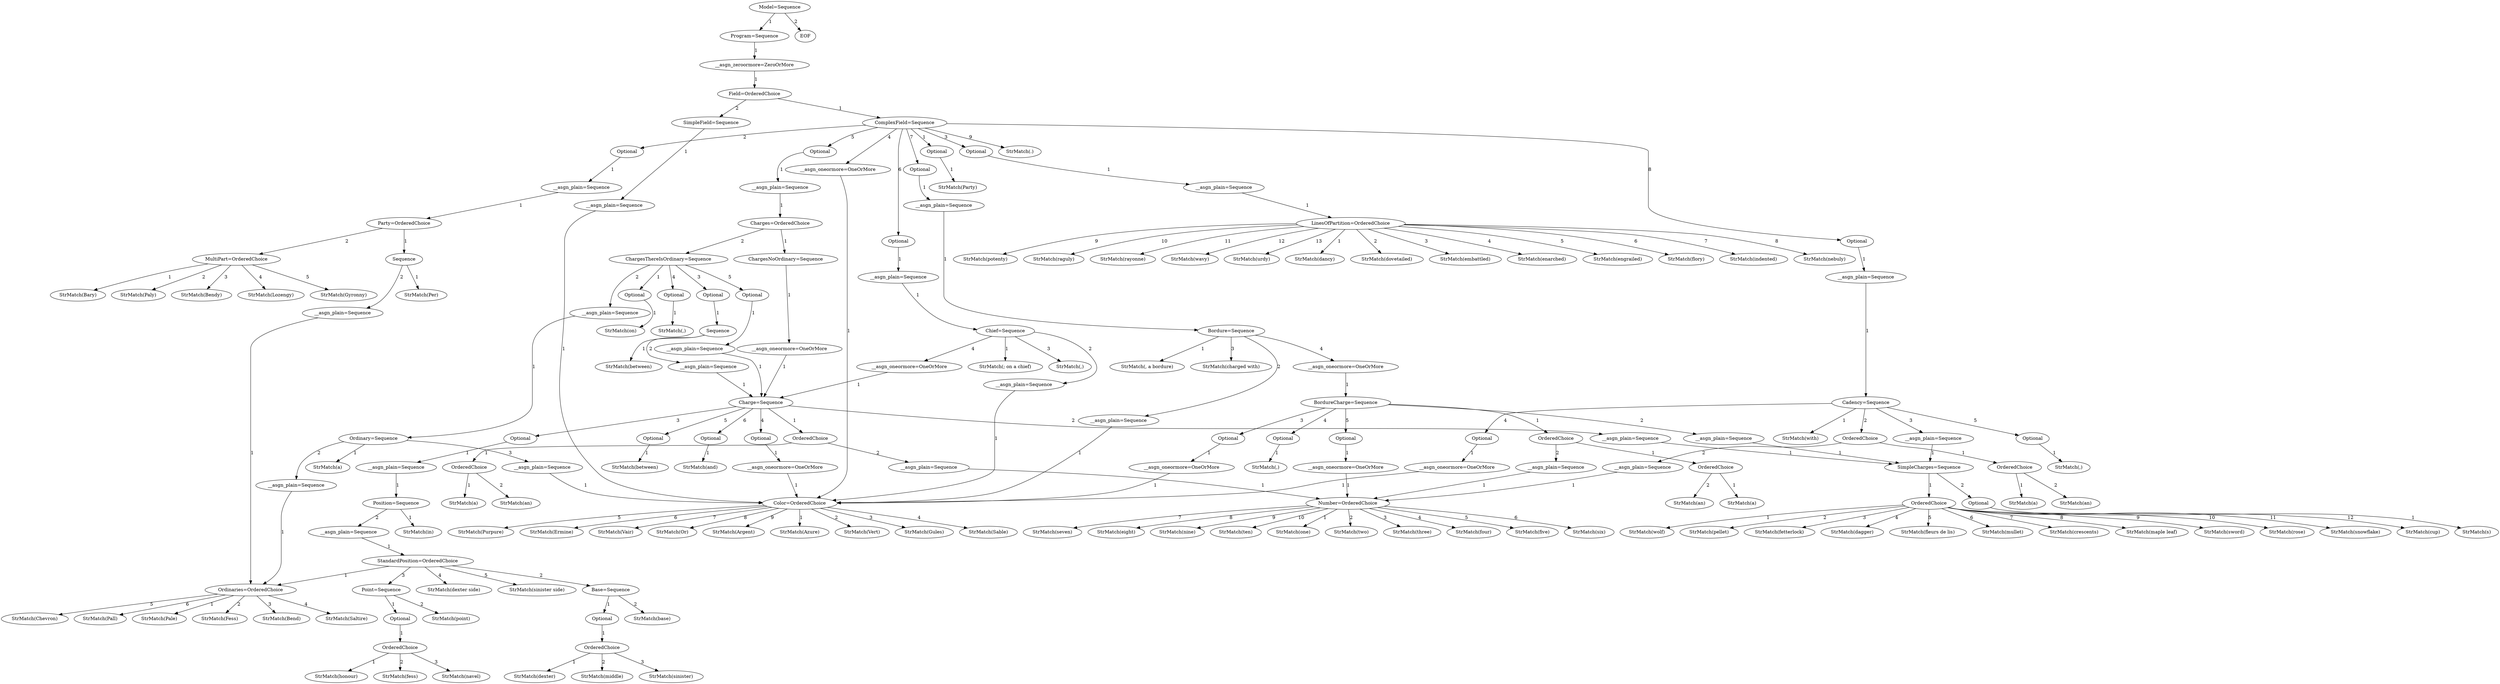 digraph arpeggio_graph {
3149070163184 [label="Model=Sequence"];
3149070163184->3149069991600 [label="1"]

3149069991600 [label="Program=Sequence"];
3149069991600->3149069991840 [label="1"]

3149069991840 [label="__asgn_zeroormore=ZeroOrMore"];
3149069991840->3149070073968 [label="1"]

3149070073968 [label="Field=OrderedChoice"];
3149070073968->3149070075984 [label="1"]

3149070075984 [label="ComplexField=Sequence"];
3149070075984->3149070076080 [label="1"]

3149070076080 [label="Optional"];
3149070076080->3149070076368 [label="1"]

3149070076368 [label="StrMatch(Party)"];
3149070075984->3149070076032 [label="2"]

3149070076032 [label="Optional"];
3149070076032->3149070076416 [label="1"]

3149070076416 [label="__asgn_plain=Sequence"];
3149070076416->3149070078624 [label="1"]

3149070078624 [label="Party=OrderedChoice"];
3149070078624->3149070079536 [label="1"]

3149070079536 [label="Sequence"];
3149070079536->3149070079920 [label="1"]

3149070079920 [label="StrMatch(Per)"];
3149070079536->3149070079872 [label="2"]

3149070079872 [label="__asgn_plain=Sequence"];
3149070079872->3149070080928 [label="1"]

3149070080928 [label="Ordinaries=OrderedChoice"];
3149070080928->3149070081360 [label="1"]

3149070081360 [label="StrMatch(Pale)"];
3149070080928->3149070081408 [label="2"]

3149070081408 [label="StrMatch(Fess)"];
3149070080928->3149070081456 [label="3"]

3149070081456 [label="StrMatch(Bend)"];
3149070080928->3149070081504 [label="4"]

3149070081504 [label="StrMatch(Saltire)"];
3149070080928->3149070081552 [label="5"]

3149070081552 [label="StrMatch(Chevron)"];
3149070080928->3149070081600 [label="6"]

3149070081600 [label="StrMatch(Pall)"];
3149070078624->3149070079728 [label="2"]

3149070079728 [label="MultiPart=OrderedChoice"];
3149070079728->3149070080496 [label="1"]

3149070080496 [label="StrMatch(Bary)"];
3149070079728->3149070080544 [label="2"]

3149070080544 [label="StrMatch(Paly)"];
3149070079728->3149070080592 [label="3"]

3149070080592 [label="StrMatch(Bendy)"];
3149070079728->3149070080640 [label="4"]

3149070080640 [label="StrMatch(Lozengy)"];
3149070079728->3149070080688 [label="5"]

3149070080688 [label="StrMatch(Gyronny)"];
3149070075984->3149070076128 [label="3"]

3149070076128 [label="Optional"];
3149070076128->3149070076752 [label="1"]

3149070076752 [label="__asgn_plain=Sequence"];
3149070076752->3149070086880 [label="1"]

3149070086880 [label="LinesOfPartition=OrderedChoice"];
3149070086880->3149070083088 [label="1"]

3149070083088 [label="StrMatch(dancy)"];
3149070086880->3149070083136 [label="2"]

3149070083136 [label="StrMatch(dovetailed)"];
3149070086880->3149070081936 [label="3"]

3149070081936 [label="StrMatch(embattled)"];
3149070086880->3149070081984 [label="4"]

3149070081984 [label="StrMatch(enarched)"];
3149070086880->3149070081120 [label="5"]

3149070081120 [label="StrMatch(engrailed)"];
3149070086880->3149070081024 [label="6"]

3149070081024 [label="StrMatch(flory)"];
3149070086880->3149070084048 [label="7"]

3149070084048 [label="StrMatch(indented)"];
3149070086880->3149070084672 [label="8"]

3149070084672 [label="StrMatch(nebuly)"];
3149070086880->3149070085008 [label="9"]

3149070085008 [label="StrMatch(potenty)"];
3149070086880->3149070085056 [label="10"]

3149070085056 [label="StrMatch(raguly)"];
3149070086880->3149070082032 [label="11"]

3149070082032 [label="StrMatch(rayonne)"];
3149070086880->3149070082080 [label="12"]

3149070082080 [label="StrMatch(wavy)"];
3149070086880->3149070083232 [label="13"]

3149070083232 [label="StrMatch(urdy)"];
3149070075984->3149070077088 [label="4"]

3149070077088 [label="__asgn_oneormore=OneOrMore"];
3149070077088->3149070161648 [label="1"]

3149070161648 [label="Color=OrderedChoice"];
3149070161648->3149070162128 [label="1"]

3149070162128 [label="StrMatch(Azure)"];
3149070161648->3149070162176 [label="2"]

3149070162176 [label="StrMatch(Vert)"];
3149070161648->3149070162224 [label="3"]

3149070162224 [label="StrMatch(Gules)"];
3149070161648->3149070162272 [label="4"]

3149070162272 [label="StrMatch(Sable)"];
3149070161648->3149070162320 [label="5"]

3149070162320 [label="StrMatch(Purpure)"];
3149070161648->3149070162368 [label="6"]

3149070162368 [label="StrMatch(Ermine)"];
3149070161648->3149070162416 [label="7"]

3149070162416 [label="StrMatch(Vair)"];
3149070161648->3149070162464 [label="8"]

3149070162464 [label="StrMatch(Or)"];
3149070161648->3149070162512 [label="9"]

3149070162512 [label="StrMatch(Argent)"];
3149070075984->3149070076176 [label="5"]

3149070076176 [label="Optional"];
3149070076176->3149070077280 [label="1"]

3149070077280 [label="__asgn_plain=Sequence"];
3149070077280->3149070082704 [label="1"]

3149070082704 [label="Charges=OrderedChoice"];
3149070082704->3149070083040 [label="1"]

3149070083040 [label="ChargesNoOrdinary=Sequence"];
3149070083040->3149070081216 [label="1"]

3149070081216 [label="__asgn_oneormore=OneOrMore"];
3149070081216->3149070085680 [label="1"]

3149070085680 [label="Charge=Sequence"];
3149070085680->3149070085248 [label="1"]

3149070085248 [label="OrderedChoice"];
3149070085248->3149070085728 [label="1"]

3149070085728 [label="OrderedChoice"];
3149070085728->3149070086208 [label="1"]

3149070086208 [label="StrMatch(a)"];
3149070085728->3149070086256 [label="2"]

3149070086256 [label="StrMatch(an)"];
3149070085248->3149070086304 [label="2"]

3149070086304 [label="__asgn_plain=Sequence"];
3149070086304->3149070161504 [label="1"]

3149070161504 [label="Number=OrderedChoice"];
3149070161504->3149070162656 [label="1"]

3149070162656 [label="StrMatch(one)"];
3149070161504->3149070162704 [label="2"]

3149070162704 [label="StrMatch(two)"];
3149070161504->3149070162752 [label="3"]

3149070162752 [label="StrMatch(three)"];
3149070161504->3149070162800 [label="4"]

3149070162800 [label="StrMatch(four)"];
3149070161504->3149070162848 [label="5"]

3149070162848 [label="StrMatch(five)"];
3149070161504->3149070162896 [label="6"]

3149070162896 [label="StrMatch(six)"];
3149070161504->3149070162944 [label="7"]

3149070162944 [label="StrMatch(seven)"];
3149070161504->3149070162992 [label="8"]

3149070162992 [label="StrMatch(eight)"];
3149070161504->3149070163040 [label="9"]

3149070163040 [label="StrMatch(nine)"];
3149070161504->3149070163088 [label="10"]

3149070163088 [label="StrMatch(ten)"];
3149070085680->3149070085200 [label="2"]

3149070085200 [label="__asgn_plain=Sequence"];
3149070085200->3149070080976 [label="1"]

3149070080976 [label="SimpleCharges=Sequence"];
3149070080976->3149070080112 [label="1"]

3149070080112 [label="OrderedChoice"];
3149070080112->3149070075600 [label="1"]

3149070075600 [label="StrMatch(wolf)"];
3149070080112->3149070075936 [label="2"]

3149070075936 [label="StrMatch(pellet)"];
3149070080112->3149070077568 [label="3"]

3149070077568 [label="StrMatch(fetterlock)"];
3149070080112->3149070076896 [label="4"]

3149070076896 [label="StrMatch(dagger)"];
3149070080112->3149070074496 [label="5"]

3149070074496 [label="StrMatch(fleurs de lis)"];
3149070080112->3149070074544 [label="6"]

3149070074544 [label="StrMatch(mullet)"];
3149070080112->3149070074832 [label="7"]

3149070074832 [label="StrMatch(crescents)"];
3149070080112->3149070075072 [label="8"]

3149070075072 [label="StrMatch(maple leaf)"];
3149070080112->3149070075120 [label="9"]

3149070075120 [label="StrMatch(sword)"];
3149070080112->3149070075168 [label="10"]

3149070075168 [label="StrMatch(rose)"];
3149070080112->3149070074304 [label="11"]

3149070074304 [label="StrMatch(snowflake)"];
3149070080112->3149070074352 [label="12"]

3149070074352 [label="StrMatch(cup)"];
3149070080976->3149070081072 [label="2"]

3149070081072 [label="Optional"];
3149070081072->3149070080256 [label="1"]

3149070080256 [label="StrMatch(s)"];
3149070085680->3149070075264 [label="3"]

3149070075264 [label="Optional"];
3149070075264->3149070085440 [label="1"]

3149070085440 [label="__asgn_plain=Sequence"];
3149070085440->3149070159440 [label="1"]

3149070159440 [label="Position=Sequence"];
3149070159440->3149070159824 [label="1"]

3149070159824 [label="StrMatch(in)"];
3149070159440->3149070159776 [label="2"]

3149070159776 [label="__asgn_plain=Sequence"];
3149070159776->3149070089280 [label="1"]

3149070089280 [label="StandardPosition=OrderedChoice"];
3149070089280->3149070080928 [label="1"]

3149070089280->3149070083280 [label="2"]

3149070083280 [label="Base=Sequence"];
3149070083280->3149070083808 [label="1"]

3149070083808 [label="Optional"];
3149070083808->3149070160304 [label="1"]

3149070160304 [label="OrderedChoice"];
3149070160304->3149070158384 [label="1"]

3149070158384 [label="StrMatch(dexter)"];
3149070160304->3149070158480 [label="2"]

3149070158480 [label="StrMatch(middle)"];
3149070160304->3149070158768 [label="3"]

3149070158768 [label="StrMatch(sinister)"];
3149070083280->3149070160400 [label="2"]

3149070160400 [label="StrMatch(base)"];
3149070089280->3149070160592 [label="3"]

3149070160592 [label="Point=Sequence"];
3149070160592->3149070160976 [label="1"]

3149070160976 [label="Optional"];
3149070160976->3149070156896 [label="1"]

3149070156896 [label="OrderedChoice"];
3149070156896->3149070161264 [label="1"]

3149070161264 [label="StrMatch(honour)"];
3149070156896->3149070161312 [label="2"]

3149070161312 [label="StrMatch(fess)"];
3149070156896->3149070161360 [label="3"]

3149070161360 [label="StrMatch(navel)"];
3149070160592->3149070157472 [label="2"]

3149070157472 [label="StrMatch(point)"];
3149070089280->3149070088560 [label="4"]

3149070088560 [label="StrMatch(dexter side)"];
3149070089280->3149070088512 [label="5"]

3149070088512 [label="StrMatch(sinister side)"];
3149070085680->3149070079152 [label="4"]

3149070079152 [label="Optional"];
3149070079152->3149070085920 [label="1"]

3149070085920 [label="__asgn_oneormore=OneOrMore"];
3149070085920->3149070161648 [label="1"]

3149070085680->3149070075312 [label="5"]

3149070075312 [label="Optional"];
3149070075312->3149070086688 [label="1"]

3149070086688 [label="StrMatch(between)"];
3149070085680->3149070074400 [label="6"]

3149070074400 [label="Optional"];
3149070074400->3149070086832 [label="1"]

3149070086832 [label="StrMatch(and)"];
3149070082704->3149070083856 [label="2"]

3149070083856 [label="ChargesThereIsOrdinary=Sequence"];
3149070083856->3149070083952 [label="1"]

3149070083952 [label="Optional"];
3149070083952->3149070084240 [label="1"]

3149070084240 [label="StrMatch(on)"];
3149070083856->3149070084288 [label="2"]

3149070084288 [label="__asgn_plain=Sequence"];
3149070084288->3149070081888 [label="1"]

3149070081888 [label="Ordinary=Sequence"];
3149070081888->3149070082272 [label="1"]

3149070082272 [label="StrMatch(a)"];
3149070081888->3149070082224 [label="2"]

3149070082224 [label="__asgn_plain=Sequence"];
3149070082224->3149070080928 [label="1"]

3149070081888->3149070082464 [label="3"]

3149070082464 [label="__asgn_plain=Sequence"];
3149070082464->3149070161648 [label="1"]

3149070083856->3149069990496 [label="3"]

3149069990496 [label="Optional"];
3149069990496->3149069991648 [label="1"]

3149069991648 [label="Sequence"];
3149069991648->3149070085104 [label="1"]

3149070085104 [label="StrMatch(between)"];
3149069991648->3149069991504 [label="2"]

3149069991504 [label="__asgn_plain=Sequence"];
3149069991504->3149070085680 [label="1"]

3149070083856->3149069990832 [label="4"]

3149069990832 [label="Optional"];
3149069990832->3149070084144 [label="1"]

3149070084144 [label="StrMatch(,)"];
3149070083856->3149069991696 [label="5"]

3149069991696 [label="Optional"];
3149069991696->3149070084432 [label="1"]

3149070084432 [label="__asgn_plain=Sequence"];
3149070084432->3149070085680 [label="1"]

3149070075984->3149070076224 [label="6"]

3149070076224 [label="Optional"];
3149070076224->3149070077760 [label="1"]

3149070077760 [label="__asgn_plain=Sequence"];
3149070077760->3149070087168 [label="1"]

3149070087168 [label="Chief=Sequence"];
3149070087168->3149070087552 [label="1"]

3149070087552 [label="StrMatch(; on a chief)"];
3149070087168->3149070087504 [label="2"]

3149070087504 [label="__asgn_plain=Sequence"];
3149070087504->3149070161648 [label="1"]

3149070087168->3149070087888 [label="3"]

3149070087888 [label="StrMatch(,)"];
3149070087168->3149070087744 [label="4"]

3149070087744 [label="__asgn_oneormore=OneOrMore"];
3149070087744->3149070085680 [label="1"]

3149070075984->3149070076272 [label="7"]

3149070076272 [label="Optional"];
3149070076272->3149070078096 [label="1"]

3149070078096 [label="__asgn_plain=Sequence"];
3149070078096->3149070088416 [label="1"]

3149070088416 [label="Bordure=Sequence"];
3149070088416->3149070088800 [label="1"]

3149070088800 [label="StrMatch(, a bordure)"];
3149070088416->3149070088752 [label="2"]

3149070088752 [label="__asgn_plain=Sequence"];
3149070088752->3149070161648 [label="1"]

3149070088416->3149070089136 [label="3"]

3149070089136 [label="StrMatch(charged with)"];
3149070088416->3149070088992 [label="4"]

3149070088992 [label="__asgn_oneormore=OneOrMore"];
3149070088992->3149070089904 [label="1"]

3149070089904 [label="BordureCharge=Sequence"];
3149070089904->3149070090048 [label="1"]

3149070090048 [label="OrderedChoice"];
3149070090048->3149070156128 [label="1"]

3149070156128 [label="OrderedChoice"];
3149070156128->3149070156608 [label="1"]

3149070156608 [label="StrMatch(a)"];
3149070156128->3149070156656 [label="2"]

3149070156656 [label="StrMatch(an)"];
3149070090048->3149070156704 [label="2"]

3149070156704 [label="__asgn_plain=Sequence"];
3149070156704->3149070161504 [label="1"]

3149070089904->3149070090000 [label="2"]

3149070090000 [label="__asgn_plain=Sequence"];
3149070090000->3149070080976 [label="1"]

3149070089904->3149070089760 [label="3"]

3149070089760 [label="Optional"];
3149070089760->3149070155840 [label="1"]

3149070155840 [label="__asgn_oneormore=OneOrMore"];
3149070155840->3149070161648 [label="1"]

3149070089904->3149070089712 [label="4"]

3149070089712 [label="Optional"];
3149070089712->3149070156368 [label="1"]

3149070156368 [label="StrMatch(,)"];
3149070089904->3149070089808 [label="5"]

3149070089808 [label="Optional"];
3149070089808->3149070156464 [label="1"]

3149070156464 [label="__asgn_oneormore=OneOrMore"];
3149070156464->3149070161504 [label="1"]

3149070075984->3149070076560 [label="8"]

3149070076560 [label="Optional"];
3149070076560->3149070078432 [label="1"]

3149070078432 [label="__asgn_plain=Sequence"];
3149070078432->3149070157712 [label="1"]

3149070157712 [label="Cadency=Sequence"];
3149070157712->3149070157904 [label="1"]

3149070157904 [label="StrMatch(with)"];
3149070157712->3149070157952 [label="2"]

3149070157952 [label="OrderedChoice"];
3149070157952->3149070158432 [label="1"]

3149070158432 [label="OrderedChoice"];
3149070158432->3149070158912 [label="1"]

3149070158912 [label="StrMatch(a)"];
3149070158432->3149070158960 [label="2"]

3149070158960 [label="StrMatch(an)"];
3149070157952->3149070159008 [label="2"]

3149070159008 [label="__asgn_plain=Sequence"];
3149070159008->3149070161504 [label="1"]

3149070157712->3149070157856 [label="3"]

3149070157856 [label="__asgn_plain=Sequence"];
3149070157856->3149070080976 [label="1"]

3149070157712->3149070157616 [label="4"]

3149070157616 [label="Optional"];
3149070157616->3149070158144 [label="1"]

3149070158144 [label="__asgn_oneormore=OneOrMore"];
3149070158144->3149070161648 [label="1"]

3149070157712->3149070157568 [label="5"]

3149070157568 [label="Optional"];
3149070157568->3149070158672 [label="1"]

3149070158672 [label="StrMatch(,)"];
3149070075984->3149070078816 [label="9"]

3149070078816 [label="StrMatch(.)"];
3149070073968->3149070075216 [label="2"]

3149070075216 [label="SimpleField=Sequence"];
3149070075216->3149070075456 [label="1"]

3149070075456 [label="__asgn_plain=Sequence"];
3149070075456->3149070161648 [label="1"]

3149070163184->3149070162608 [label="2"]

3149070162608 [label="EOF"];
}